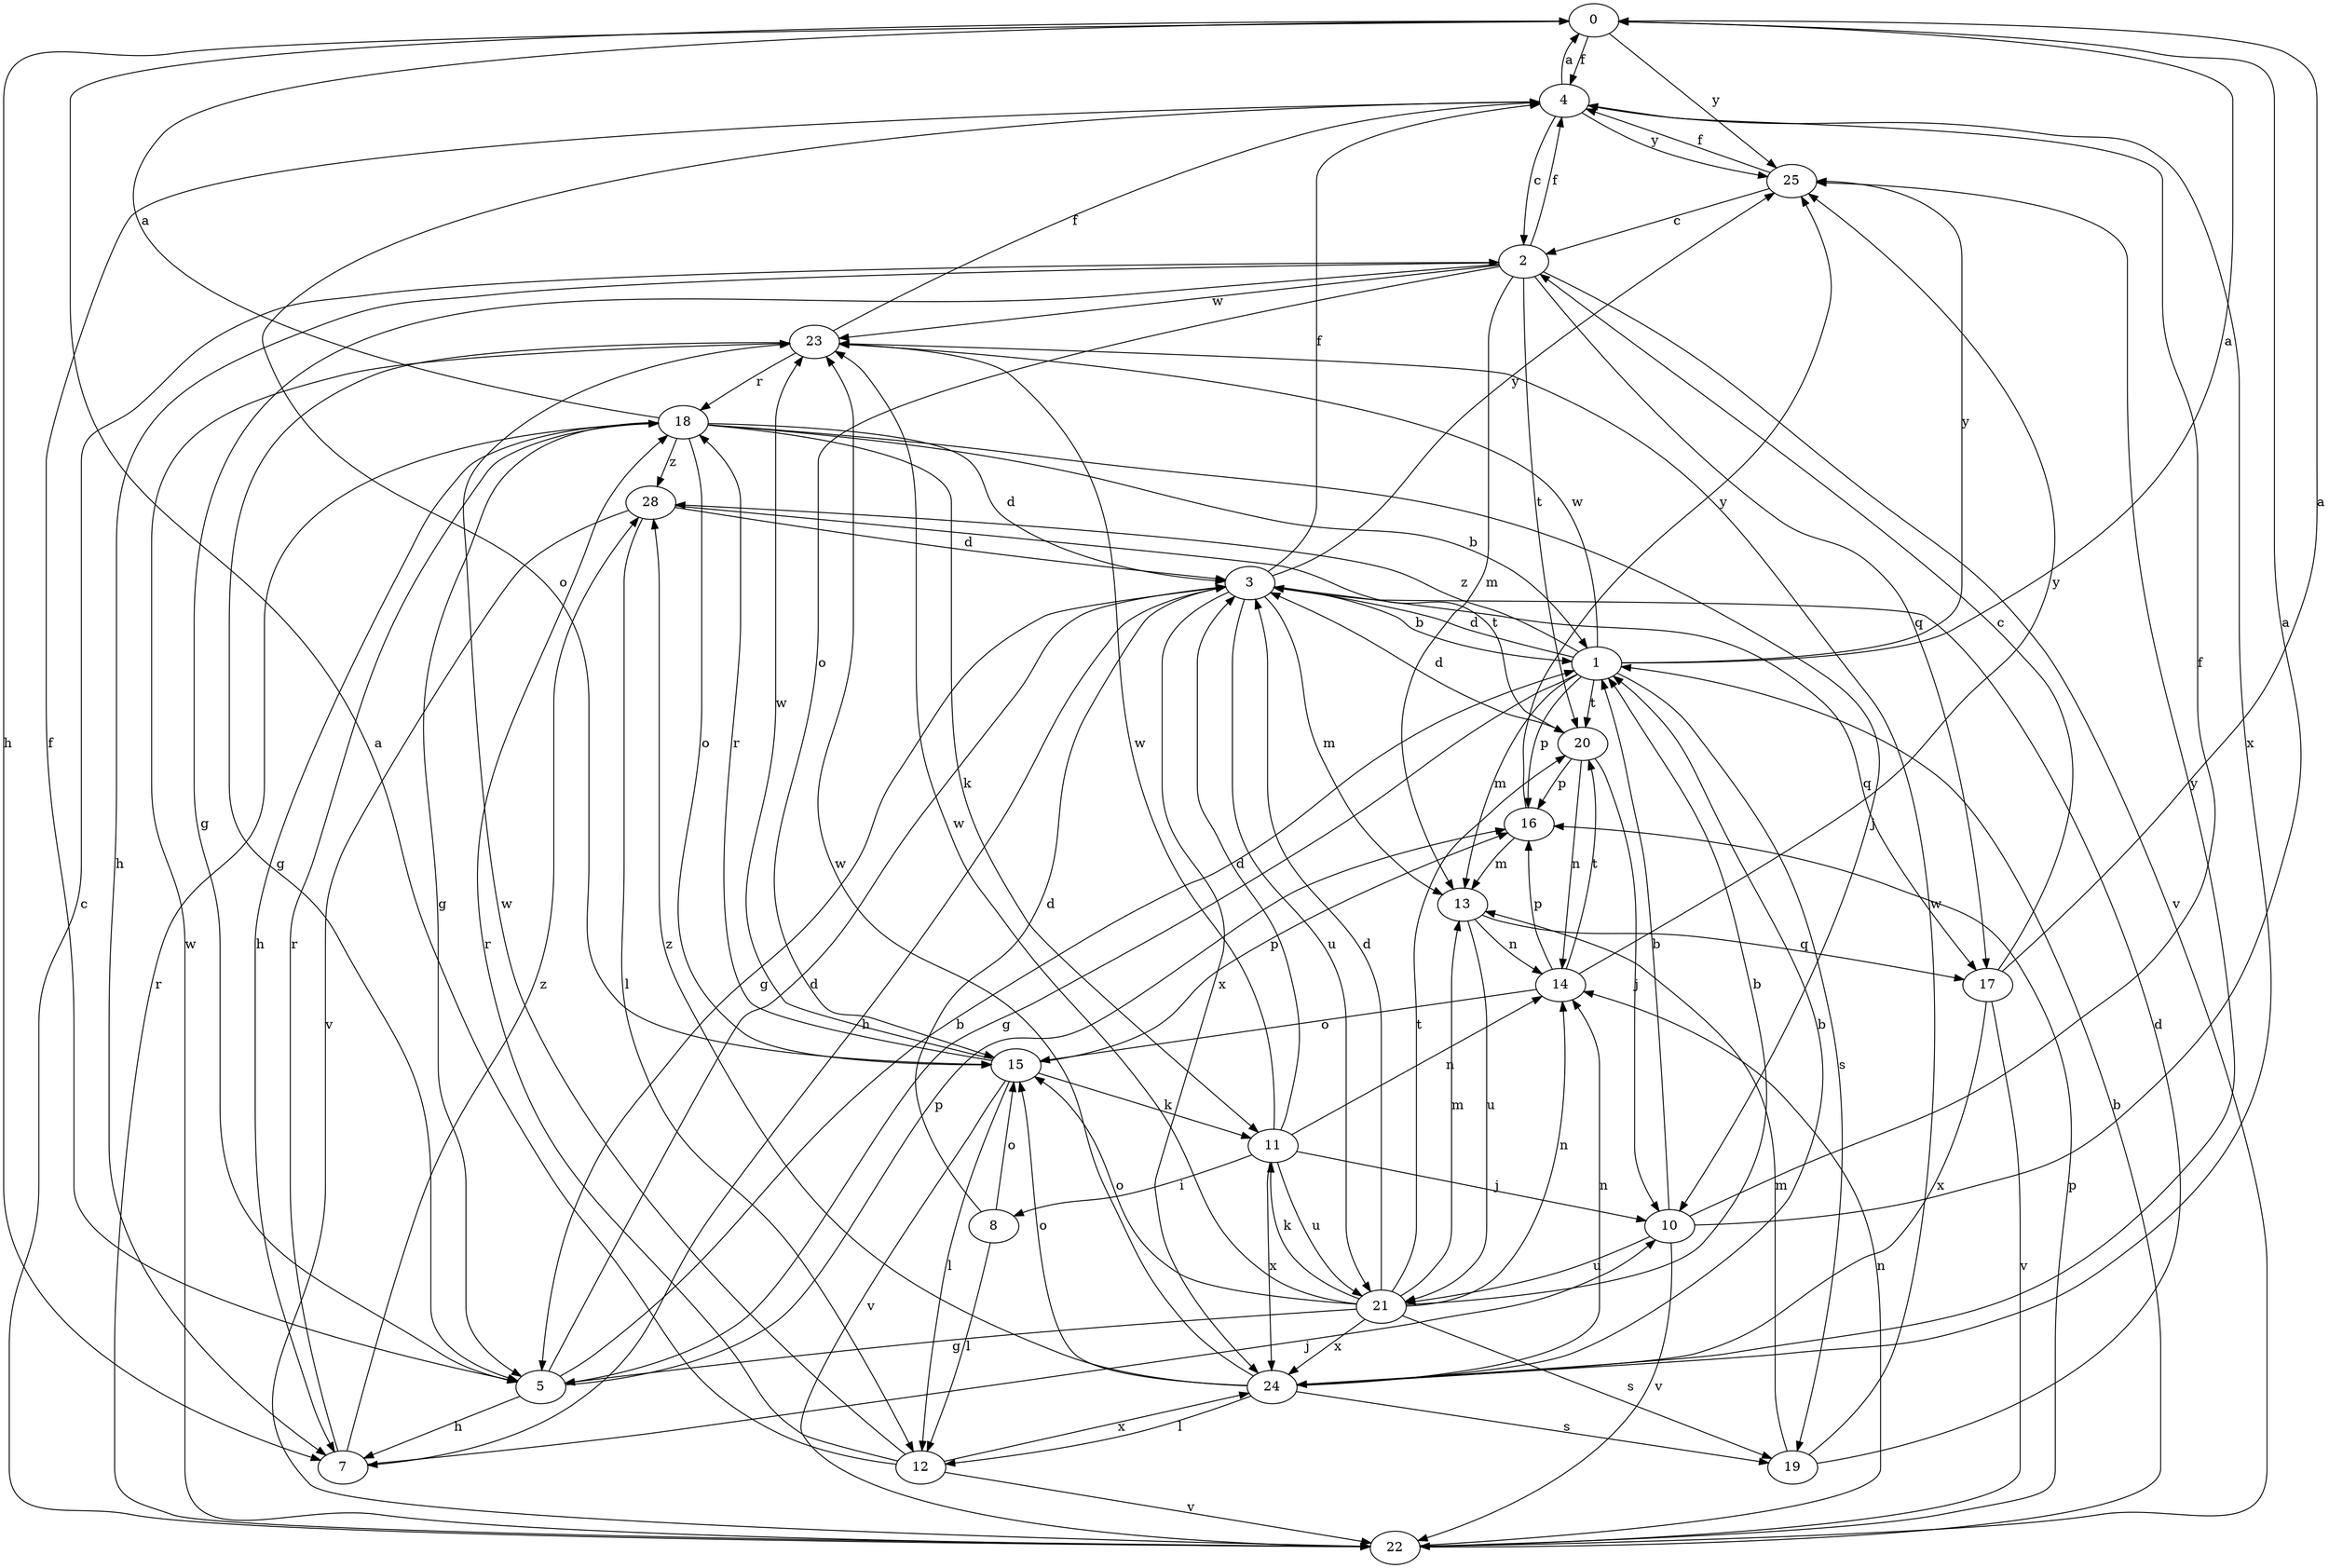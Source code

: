 strict digraph  {
0;
1;
2;
3;
4;
5;
7;
8;
10;
11;
12;
13;
14;
15;
16;
17;
18;
19;
20;
21;
22;
23;
24;
25;
28;
0 -> 4  [label=f];
0 -> 7  [label=h];
0 -> 25  [label=y];
1 -> 0  [label=a];
1 -> 3  [label=d];
1 -> 5  [label=g];
1 -> 13  [label=m];
1 -> 16  [label=p];
1 -> 19  [label=s];
1 -> 20  [label=t];
1 -> 23  [label=w];
1 -> 25  [label=y];
1 -> 28  [label=z];
2 -> 4  [label=f];
2 -> 5  [label=g];
2 -> 7  [label=h];
2 -> 13  [label=m];
2 -> 15  [label=o];
2 -> 17  [label=q];
2 -> 20  [label=t];
2 -> 22  [label=v];
2 -> 23  [label=w];
3 -> 1  [label=b];
3 -> 4  [label=f];
3 -> 5  [label=g];
3 -> 7  [label=h];
3 -> 13  [label=m];
3 -> 17  [label=q];
3 -> 21  [label=u];
3 -> 24  [label=x];
3 -> 25  [label=y];
4 -> 0  [label=a];
4 -> 2  [label=c];
4 -> 15  [label=o];
4 -> 24  [label=x];
4 -> 25  [label=y];
5 -> 1  [label=b];
5 -> 3  [label=d];
5 -> 4  [label=f];
5 -> 7  [label=h];
5 -> 16  [label=p];
7 -> 10  [label=j];
7 -> 18  [label=r];
7 -> 28  [label=z];
8 -> 3  [label=d];
8 -> 12  [label=l];
8 -> 15  [label=o];
10 -> 0  [label=a];
10 -> 1  [label=b];
10 -> 4  [label=f];
10 -> 21  [label=u];
10 -> 22  [label=v];
11 -> 3  [label=d];
11 -> 8  [label=i];
11 -> 10  [label=j];
11 -> 14  [label=n];
11 -> 21  [label=u];
11 -> 23  [label=w];
11 -> 24  [label=x];
12 -> 0  [label=a];
12 -> 18  [label=r];
12 -> 22  [label=v];
12 -> 23  [label=w];
12 -> 24  [label=x];
13 -> 14  [label=n];
13 -> 17  [label=q];
13 -> 21  [label=u];
14 -> 15  [label=o];
14 -> 16  [label=p];
14 -> 20  [label=t];
14 -> 25  [label=y];
15 -> 11  [label=k];
15 -> 12  [label=l];
15 -> 16  [label=p];
15 -> 18  [label=r];
15 -> 22  [label=v];
15 -> 23  [label=w];
16 -> 13  [label=m];
16 -> 25  [label=y];
17 -> 0  [label=a];
17 -> 2  [label=c];
17 -> 22  [label=v];
17 -> 24  [label=x];
18 -> 0  [label=a];
18 -> 1  [label=b];
18 -> 3  [label=d];
18 -> 5  [label=g];
18 -> 7  [label=h];
18 -> 10  [label=j];
18 -> 11  [label=k];
18 -> 15  [label=o];
18 -> 28  [label=z];
19 -> 3  [label=d];
19 -> 13  [label=m];
19 -> 23  [label=w];
20 -> 3  [label=d];
20 -> 10  [label=j];
20 -> 14  [label=n];
20 -> 16  [label=p];
21 -> 1  [label=b];
21 -> 3  [label=d];
21 -> 5  [label=g];
21 -> 11  [label=k];
21 -> 13  [label=m];
21 -> 14  [label=n];
21 -> 15  [label=o];
21 -> 19  [label=s];
21 -> 20  [label=t];
21 -> 23  [label=w];
21 -> 24  [label=x];
22 -> 1  [label=b];
22 -> 2  [label=c];
22 -> 14  [label=n];
22 -> 16  [label=p];
22 -> 18  [label=r];
22 -> 23  [label=w];
23 -> 4  [label=f];
23 -> 5  [label=g];
23 -> 18  [label=r];
24 -> 1  [label=b];
24 -> 12  [label=l];
24 -> 14  [label=n];
24 -> 15  [label=o];
24 -> 19  [label=s];
24 -> 23  [label=w];
24 -> 25  [label=y];
24 -> 28  [label=z];
25 -> 2  [label=c];
25 -> 4  [label=f];
28 -> 3  [label=d];
28 -> 12  [label=l];
28 -> 20  [label=t];
28 -> 22  [label=v];
}
